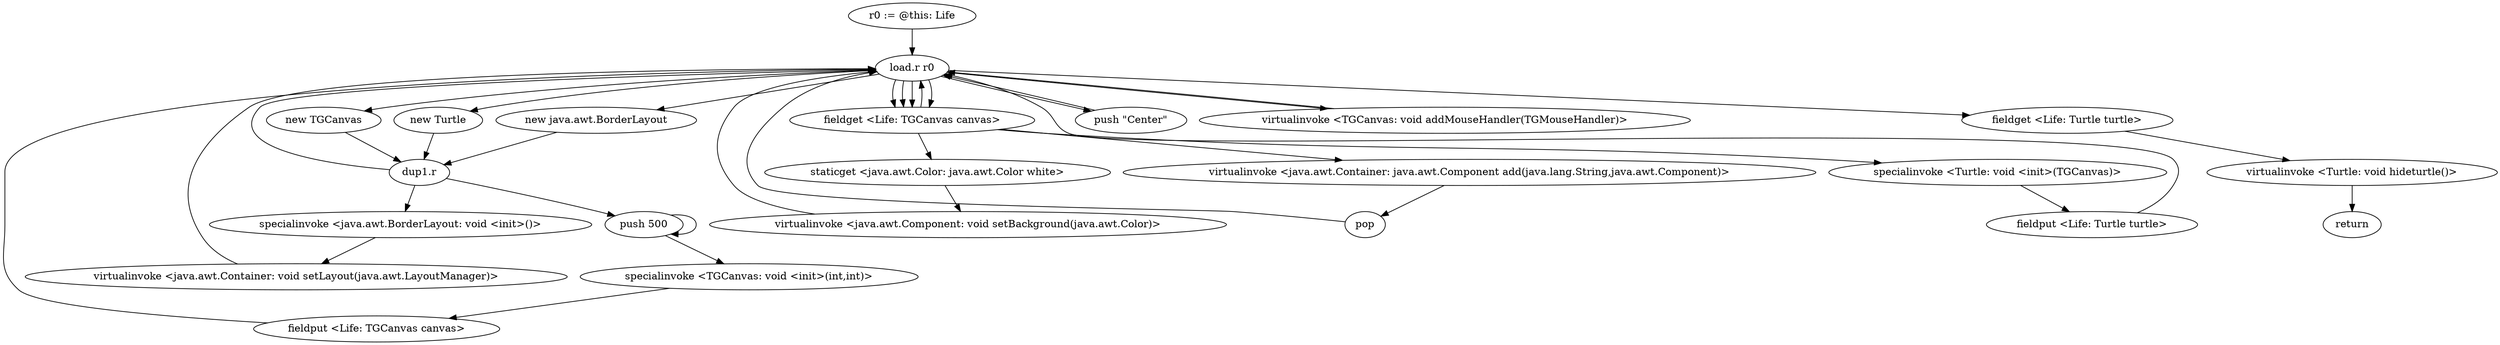 digraph "" {
    "r0 := @this: Life"
    "load.r r0"
    "r0 := @this: Life"->"load.r r0";
    "new java.awt.BorderLayout"
    "load.r r0"->"new java.awt.BorderLayout";
    "dup1.r"
    "new java.awt.BorderLayout"->"dup1.r";
    "specialinvoke <java.awt.BorderLayout: void <init>()>"
    "dup1.r"->"specialinvoke <java.awt.BorderLayout: void <init>()>";
    "virtualinvoke <java.awt.Container: void setLayout(java.awt.LayoutManager)>"
    "specialinvoke <java.awt.BorderLayout: void <init>()>"->"virtualinvoke <java.awt.Container: void setLayout(java.awt.LayoutManager)>";
    "virtualinvoke <java.awt.Container: void setLayout(java.awt.LayoutManager)>"->"load.r r0";
    "new TGCanvas"
    "load.r r0"->"new TGCanvas";
    "new TGCanvas"->"dup1.r";
    "push 500"
    "dup1.r"->"push 500";
    "push 500"->"push 500";
    "specialinvoke <TGCanvas: void <init>(int,int)>"
    "push 500"->"specialinvoke <TGCanvas: void <init>(int,int)>";
    "fieldput <Life: TGCanvas canvas>"
    "specialinvoke <TGCanvas: void <init>(int,int)>"->"fieldput <Life: TGCanvas canvas>";
    "fieldput <Life: TGCanvas canvas>"->"load.r r0";
    "fieldget <Life: TGCanvas canvas>"
    "load.r r0"->"fieldget <Life: TGCanvas canvas>";
    "staticget <java.awt.Color: java.awt.Color white>"
    "fieldget <Life: TGCanvas canvas>"->"staticget <java.awt.Color: java.awt.Color white>";
    "virtualinvoke <java.awt.Component: void setBackground(java.awt.Color)>"
    "staticget <java.awt.Color: java.awt.Color white>"->"virtualinvoke <java.awt.Component: void setBackground(java.awt.Color)>";
    "virtualinvoke <java.awt.Component: void setBackground(java.awt.Color)>"->"load.r r0";
    "push \"Center\""
    "load.r r0"->"push \"Center\"";
    "push \"Center\""->"load.r r0";
    "load.r r0"->"fieldget <Life: TGCanvas canvas>";
    "virtualinvoke <java.awt.Container: java.awt.Component add(java.lang.String,java.awt.Component)>"
    "fieldget <Life: TGCanvas canvas>"->"virtualinvoke <java.awt.Container: java.awt.Component add(java.lang.String,java.awt.Component)>";
    "pop"
    "virtualinvoke <java.awt.Container: java.awt.Component add(java.lang.String,java.awt.Component)>"->"pop";
    "pop"->"load.r r0";
    "load.r r0"->"fieldget <Life: TGCanvas canvas>";
    "fieldget <Life: TGCanvas canvas>"->"load.r r0";
    "virtualinvoke <TGCanvas: void addMouseHandler(TGMouseHandler)>"
    "load.r r0"->"virtualinvoke <TGCanvas: void addMouseHandler(TGMouseHandler)>";
    "virtualinvoke <TGCanvas: void addMouseHandler(TGMouseHandler)>"->"load.r r0";
    "new Turtle"
    "load.r r0"->"new Turtle";
    "new Turtle"->"dup1.r";
    "dup1.r"->"load.r r0";
    "load.r r0"->"fieldget <Life: TGCanvas canvas>";
    "specialinvoke <Turtle: void <init>(TGCanvas)>"
    "fieldget <Life: TGCanvas canvas>"->"specialinvoke <Turtle: void <init>(TGCanvas)>";
    "fieldput <Life: Turtle turtle>"
    "specialinvoke <Turtle: void <init>(TGCanvas)>"->"fieldput <Life: Turtle turtle>";
    "fieldput <Life: Turtle turtle>"->"load.r r0";
    "fieldget <Life: Turtle turtle>"
    "load.r r0"->"fieldget <Life: Turtle turtle>";
    "virtualinvoke <Turtle: void hideturtle()>"
    "fieldget <Life: Turtle turtle>"->"virtualinvoke <Turtle: void hideturtle()>";
    "return"
    "virtualinvoke <Turtle: void hideturtle()>"->"return";
}
